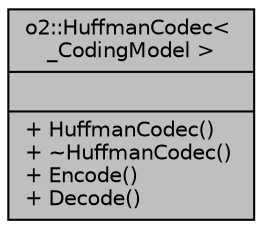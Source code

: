 digraph "o2::HuffmanCodec&lt; _CodingModel &gt;"
{
 // INTERACTIVE_SVG=YES
  bgcolor="transparent";
  edge [fontname="Helvetica",fontsize="10",labelfontname="Helvetica",labelfontsize="10"];
  node [fontname="Helvetica",fontsize="10",shape=record];
  Node1 [label="{o2::HuffmanCodec\< \l_CodingModel \>\n||+ HuffmanCodec()\l+ ~HuffmanCodec()\l+ Encode()\l+ Decode()\l}",height=0.2,width=0.4,color="black", fillcolor="grey75", style="filled" fontcolor="black"];
}

